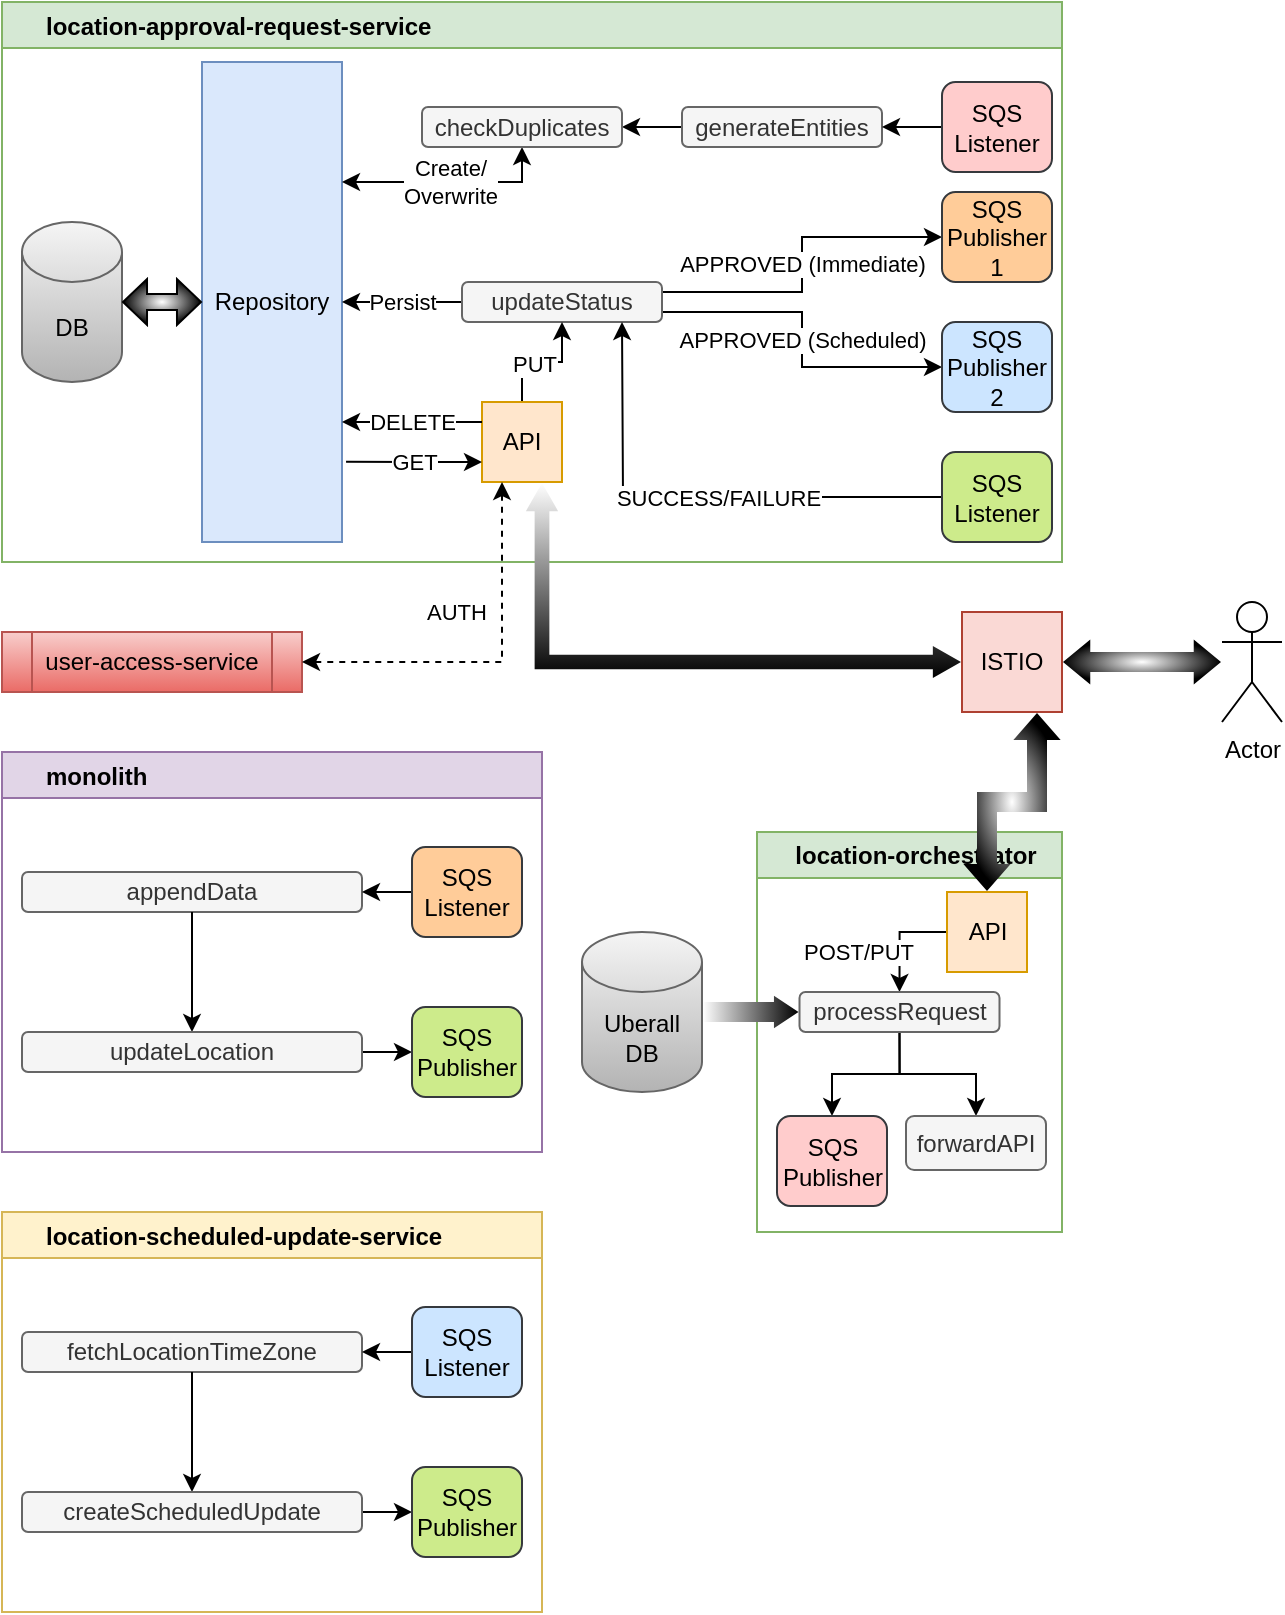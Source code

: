 <mxfile version="24.6.0" type="github">
  <diagram name="Page-1" id="uy1c65qr0_412VA4pGTI">
    <mxGraphModel dx="2314" dy="1034" grid="0" gridSize="10" guides="1" tooltips="1" connect="1" arrows="1" fold="1" page="1" pageScale="1" pageWidth="827" pageHeight="1169" math="0" shadow="0">
      <root>
        <mxCell id="0" />
        <mxCell id="1" parent="0" />
        <mxCell id="F-16jHLc1osroOxOCtXw-1" value="      location-approval-request-service" style="swimlane;align=left;fillColor=#d5e8d4;strokeColor=#82b366;" parent="1" vertex="1">
          <mxGeometry x="10" y="305" width="530" height="280" as="geometry" />
        </mxCell>
        <mxCell id="F-16jHLc1osroOxOCtXw-8" value="" style="edgeStyle=orthogonalEdgeStyle;rounded=0;orthogonalLoop=1;jettySize=auto;html=1;" parent="F-16jHLc1osroOxOCtXw-1" source="F-16jHLc1osroOxOCtXw-3" target="F-16jHLc1osroOxOCtXw-7" edge="1">
          <mxGeometry relative="1" as="geometry" />
        </mxCell>
        <mxCell id="F-16jHLc1osroOxOCtXw-3" value="generateEntities" style="rounded=1;whiteSpace=wrap;html=1;fillColor=#f5f5f5;fontColor=#333333;strokeColor=#666666;" parent="F-16jHLc1osroOxOCtXw-1" vertex="1">
          <mxGeometry x="340" y="52.5" width="100" height="20" as="geometry" />
        </mxCell>
        <mxCell id="F-16jHLc1osroOxOCtXw-4" value="Repository" style="rounded=0;whiteSpace=wrap;html=1;rotation=0;fillColor=#dae8fc;strokeColor=#6c8ebf;" parent="F-16jHLc1osroOxOCtXw-1" vertex="1">
          <mxGeometry x="100" y="30" width="70" height="240" as="geometry" />
        </mxCell>
        <mxCell id="F-16jHLc1osroOxOCtXw-5" value="DB" style="shape=cylinder3;whiteSpace=wrap;html=1;boundedLbl=1;backgroundOutline=1;size=15;fillColor=#f5f5f5;gradientColor=#b3b3b3;strokeColor=#666666;" parent="F-16jHLc1osroOxOCtXw-1" vertex="1">
          <mxGeometry x="10" y="110" width="50" height="80" as="geometry" />
        </mxCell>
        <mxCell id="F-16jHLc1osroOxOCtXw-6" value="" style="shape=flexArrow;endArrow=classic;startArrow=classic;html=1;rounded=0;entryX=0;entryY=0.5;entryDx=0;entryDy=0;exitX=1;exitY=0.5;exitDx=0;exitDy=0;exitPerimeter=0;endWidth=14;endSize=3.67;startWidth=14;startSize=3.67;width=8;fillColor=default;gradientColor=default;gradientDirection=radial;" parent="F-16jHLc1osroOxOCtXw-1" source="F-16jHLc1osroOxOCtXw-5" target="F-16jHLc1osroOxOCtXw-4" edge="1">
          <mxGeometry width="100" height="100" relative="1" as="geometry">
            <mxPoint x="230" y="160" as="sourcePoint" />
            <mxPoint x="330" y="60" as="targetPoint" />
          </mxGeometry>
        </mxCell>
        <mxCell id="F-16jHLc1osroOxOCtXw-76" value="Create/&lt;div&gt;Overwrite&lt;/div&gt;" style="edgeStyle=orthogonalEdgeStyle;rounded=0;orthogonalLoop=1;jettySize=auto;html=1;exitX=0.5;exitY=1;exitDx=0;exitDy=0;entryX=1;entryY=0.25;entryDx=0;entryDy=0;startArrow=classic;startFill=1;" parent="F-16jHLc1osroOxOCtXw-1" source="F-16jHLc1osroOxOCtXw-7" target="F-16jHLc1osroOxOCtXw-4" edge="1">
          <mxGeometry x="-0.009" relative="1" as="geometry">
            <Array as="points">
              <mxPoint x="260" y="90" />
            </Array>
            <mxPoint as="offset" />
          </mxGeometry>
        </mxCell>
        <mxCell id="F-16jHLc1osroOxOCtXw-7" value="checkDuplicates" style="rounded=1;whiteSpace=wrap;html=1;fillColor=#f5f5f5;fontColor=#333333;strokeColor=#666666;" parent="F-16jHLc1osroOxOCtXw-1" vertex="1">
          <mxGeometry x="210" y="52.5" width="100" height="20" as="geometry" />
        </mxCell>
        <mxCell id="F-16jHLc1osroOxOCtXw-47" value="Persist" style="edgeStyle=orthogonalEdgeStyle;rounded=0;orthogonalLoop=1;jettySize=auto;html=1;" parent="F-16jHLc1osroOxOCtXw-1" source="F-16jHLc1osroOxOCtXw-12" target="F-16jHLc1osroOxOCtXw-4" edge="1">
          <mxGeometry x="0.018" relative="1" as="geometry">
            <mxPoint as="offset" />
          </mxGeometry>
        </mxCell>
        <mxCell id="F-16jHLc1osroOxOCtXw-122" value="APPROVED (Immediate)" style="edgeStyle=orthogonalEdgeStyle;rounded=0;orthogonalLoop=1;jettySize=auto;html=1;exitX=1;exitY=0.25;exitDx=0;exitDy=0;entryX=0;entryY=0.5;entryDx=0;entryDy=0;" parent="F-16jHLc1osroOxOCtXw-1" source="F-16jHLc1osroOxOCtXw-12" target="F-16jHLc1osroOxOCtXw-64" edge="1">
          <mxGeometry relative="1" as="geometry" />
        </mxCell>
        <mxCell id="F-16jHLc1osroOxOCtXw-123" value="APPROVED (Scheduled)" style="edgeStyle=orthogonalEdgeStyle;rounded=0;orthogonalLoop=1;jettySize=auto;html=1;exitX=1;exitY=0.75;exitDx=0;exitDy=0;entryX=0;entryY=0.5;entryDx=0;entryDy=0;" parent="F-16jHLc1osroOxOCtXw-1" source="F-16jHLc1osroOxOCtXw-12" target="F-16jHLc1osroOxOCtXw-121" edge="1">
          <mxGeometry relative="1" as="geometry" />
        </mxCell>
        <mxCell id="F-16jHLc1osroOxOCtXw-12" value="updateStatus" style="rounded=1;whiteSpace=wrap;html=1;fillColor=#f5f5f5;fontColor=#333333;strokeColor=#666666;" parent="F-16jHLc1osroOxOCtXw-1" vertex="1">
          <mxGeometry x="230" y="140" width="100" height="20" as="geometry" />
        </mxCell>
        <mxCell id="F-16jHLc1osroOxOCtXw-64" value="SQS Publisher 1" style="rounded=1;whiteSpace=wrap;html=1;fillColor=#ffcc99;strokeColor=#36393d;" parent="F-16jHLc1osroOxOCtXw-1" vertex="1">
          <mxGeometry x="470" y="95" width="55" height="45" as="geometry" />
        </mxCell>
        <mxCell id="F-16jHLc1osroOxOCtXw-84" style="edgeStyle=orthogonalEdgeStyle;rounded=0;orthogonalLoop=1;jettySize=auto;html=1;exitX=0;exitY=0.5;exitDx=0;exitDy=0;entryX=0.5;entryY=1;entryDx=0;entryDy=0;" parent="F-16jHLc1osroOxOCtXw-1" source="F-16jHLc1osroOxOCtXw-65" edge="1">
          <mxGeometry relative="1" as="geometry">
            <mxPoint x="540" y="222.5" as="sourcePoint" />
            <mxPoint x="310" y="160" as="targetPoint" />
          </mxGeometry>
        </mxCell>
        <mxCell id="F-16jHLc1osroOxOCtXw-107" value="SUCCESS/FAILURE" style="edgeLabel;html=1;align=center;verticalAlign=middle;resizable=0;points=[];" parent="F-16jHLc1osroOxOCtXw-84" vertex="1" connectable="0">
          <mxGeometry x="-0.036" relative="1" as="geometry">
            <mxPoint x="7" as="offset" />
          </mxGeometry>
        </mxCell>
        <mxCell id="F-16jHLc1osroOxOCtXw-77" style="edgeStyle=orthogonalEdgeStyle;rounded=0;orthogonalLoop=1;jettySize=auto;html=1;exitX=0;exitY=0.5;exitDx=0;exitDy=0;entryX=1;entryY=0.5;entryDx=0;entryDy=0;" parent="F-16jHLc1osroOxOCtXw-1" source="F-16jHLc1osroOxOCtXw-75" target="F-16jHLc1osroOxOCtXw-3" edge="1">
          <mxGeometry relative="1" as="geometry" />
        </mxCell>
        <mxCell id="F-16jHLc1osroOxOCtXw-75" value="SQS&lt;div&gt;Listener&lt;/div&gt;" style="rounded=1;whiteSpace=wrap;html=1;fillColor=#ffcccc;strokeColor=#36393d;" parent="F-16jHLc1osroOxOCtXw-1" vertex="1">
          <mxGeometry x="470" y="40" width="55" height="45" as="geometry" />
        </mxCell>
        <mxCell id="F-16jHLc1osroOxOCtXw-103" style="edgeStyle=orthogonalEdgeStyle;rounded=0;orthogonalLoop=1;jettySize=auto;html=1;exitX=0.5;exitY=0;exitDx=0;exitDy=0;entryX=0.5;entryY=1;entryDx=0;entryDy=0;" parent="F-16jHLc1osroOxOCtXw-1" source="F-16jHLc1osroOxOCtXw-90" target="F-16jHLc1osroOxOCtXw-12" edge="1">
          <mxGeometry relative="1" as="geometry" />
        </mxCell>
        <mxCell id="F-16jHLc1osroOxOCtXw-104" value="PUT" style="edgeLabel;html=1;align=center;verticalAlign=middle;resizable=0;points=[];" parent="F-16jHLc1osroOxOCtXw-103" vertex="1" connectable="0">
          <mxGeometry x="-0.133" y="-1" relative="1" as="geometry">
            <mxPoint as="offset" />
          </mxGeometry>
        </mxCell>
        <mxCell id="F-16jHLc1osroOxOCtXw-90" value="API" style="rounded=0;whiteSpace=wrap;html=1;fillColor=#ffe6cc;strokeColor=#d79b00;" parent="F-16jHLc1osroOxOCtXw-1" vertex="1">
          <mxGeometry x="240" y="200" width="40" height="40" as="geometry" />
        </mxCell>
        <mxCell id="F-16jHLc1osroOxOCtXw-91" value="DELETE" style="edgeStyle=orthogonalEdgeStyle;rounded=0;orthogonalLoop=1;jettySize=auto;html=1;exitX=0;exitY=0.25;exitDx=0;exitDy=0;entryX=1;entryY=0.75;entryDx=0;entryDy=0;" parent="F-16jHLc1osroOxOCtXw-1" source="F-16jHLc1osroOxOCtXw-90" target="F-16jHLc1osroOxOCtXw-4" edge="1">
          <mxGeometry relative="1" as="geometry" />
        </mxCell>
        <mxCell id="F-16jHLc1osroOxOCtXw-94" value="GET" style="edgeStyle=orthogonalEdgeStyle;rounded=0;orthogonalLoop=1;jettySize=auto;html=1;exitX=0;exitY=0.75;exitDx=0;exitDy=0;entryX=1.029;entryY=0.833;entryDx=0;entryDy=0;entryPerimeter=0;startArrow=classic;startFill=1;endArrow=none;endFill=0;" parent="F-16jHLc1osroOxOCtXw-1" source="F-16jHLc1osroOxOCtXw-90" target="F-16jHLc1osroOxOCtXw-4" edge="1">
          <mxGeometry relative="1" as="geometry" />
        </mxCell>
        <mxCell id="F-16jHLc1osroOxOCtXw-65" value="SQS&lt;div&gt;Listener&lt;/div&gt;" style="rounded=1;whiteSpace=wrap;html=1;fillColor=#cdeb8b;strokeColor=#36393d;" parent="F-16jHLc1osroOxOCtXw-1" vertex="1">
          <mxGeometry x="470" y="225" width="55" height="45" as="geometry" />
        </mxCell>
        <mxCell id="F-16jHLc1osroOxOCtXw-121" value="SQS Publisher 2" style="rounded=1;whiteSpace=wrap;html=1;fillColor=#cce5ff;strokeColor=#36393d;" parent="F-16jHLc1osroOxOCtXw-1" vertex="1">
          <mxGeometry x="470" y="160" width="55" height="45" as="geometry" />
        </mxCell>
        <mxCell id="F-16jHLc1osroOxOCtXw-100" value="&amp;nbsp; &amp;nbsp; &amp;nbsp;location-orchestrator" style="swimlane;whiteSpace=wrap;html=1;align=left;fillColor=#d5e8d4;strokeColor=#82b366;" parent="1" vertex="1">
          <mxGeometry x="387.5" y="720" width="152.5" height="200" as="geometry" />
        </mxCell>
        <mxCell id="F-16jHLc1osroOxOCtXw-119" style="edgeStyle=orthogonalEdgeStyle;rounded=0;orthogonalLoop=1;jettySize=auto;html=1;exitX=0;exitY=0.5;exitDx=0;exitDy=0;entryX=0.5;entryY=0;entryDx=0;entryDy=0;" parent="F-16jHLc1osroOxOCtXw-100" source="F-16jHLc1osroOxOCtXw-102" target="F-16jHLc1osroOxOCtXw-110" edge="1">
          <mxGeometry relative="1" as="geometry" />
        </mxCell>
        <mxCell id="F-16jHLc1osroOxOCtXw-120" value="POST/PUT" style="edgeLabel;html=1;align=center;verticalAlign=middle;resizable=0;points=[];" parent="F-16jHLc1osroOxOCtXw-119" vertex="1" connectable="0">
          <mxGeometry x="0.329" y="3" relative="1" as="geometry">
            <mxPoint x="-24" y="-2" as="offset" />
          </mxGeometry>
        </mxCell>
        <mxCell id="F-16jHLc1osroOxOCtXw-102" value="API" style="rounded=0;whiteSpace=wrap;html=1;fillColor=#ffe6cc;strokeColor=#d79b00;" parent="F-16jHLc1osroOxOCtXw-100" vertex="1">
          <mxGeometry x="95" y="30" width="40" height="40" as="geometry" />
        </mxCell>
        <mxCell id="F-16jHLc1osroOxOCtXw-114" style="edgeStyle=orthogonalEdgeStyle;rounded=0;orthogonalLoop=1;jettySize=auto;html=1;exitX=0.5;exitY=1;exitDx=0;exitDy=0;entryX=0.5;entryY=0;entryDx=0;entryDy=0;" parent="F-16jHLc1osroOxOCtXw-100" source="F-16jHLc1osroOxOCtXw-110" target="F-16jHLc1osroOxOCtXw-111" edge="1">
          <mxGeometry relative="1" as="geometry" />
        </mxCell>
        <mxCell id="F-16jHLc1osroOxOCtXw-115" style="edgeStyle=orthogonalEdgeStyle;rounded=0;orthogonalLoop=1;jettySize=auto;html=1;exitX=0.5;exitY=1;exitDx=0;exitDy=0;entryX=0.5;entryY=0;entryDx=0;entryDy=0;" parent="F-16jHLc1osroOxOCtXw-100" source="F-16jHLc1osroOxOCtXw-110" target="F-16jHLc1osroOxOCtXw-112" edge="1">
          <mxGeometry relative="1" as="geometry" />
        </mxCell>
        <mxCell id="F-16jHLc1osroOxOCtXw-110" value="processRequest" style="rounded=1;whiteSpace=wrap;html=1;fillColor=#f5f5f5;fontColor=#333333;strokeColor=#666666;" parent="F-16jHLc1osroOxOCtXw-100" vertex="1">
          <mxGeometry x="21.25" y="80" width="100" height="20" as="geometry" />
        </mxCell>
        <mxCell id="F-16jHLc1osroOxOCtXw-111" value="SQS&lt;div&gt;Publisher&lt;/div&gt;" style="rounded=1;whiteSpace=wrap;html=1;fillColor=#ffcccc;strokeColor=#36393d;" parent="F-16jHLc1osroOxOCtXw-100" vertex="1">
          <mxGeometry x="10" y="142" width="55" height="45" as="geometry" />
        </mxCell>
        <mxCell id="F-16jHLc1osroOxOCtXw-112" value="forwardAPI" style="rounded=1;whiteSpace=wrap;html=1;fillColor=#f5f5f5;fontColor=#333333;strokeColor=#666666;" parent="F-16jHLc1osroOxOCtXw-100" vertex="1">
          <mxGeometry x="74.5" y="142" width="70" height="27" as="geometry" />
        </mxCell>
        <mxCell id="F-16jHLc1osroOxOCtXw-129" style="edgeStyle=orthogonalEdgeStyle;rounded=0;orthogonalLoop=1;jettySize=auto;html=1;entryX=1;entryY=0.5;entryDx=0;entryDy=0;shape=flexArrow;startArrow=block;endWidth=11.579;endSize=4.211;startWidth=11.579;startSize=4.211;fillColor=default;gradientColor=default;strokeColor=none;gradientDirection=radial;" parent="1" source="F-16jHLc1osroOxOCtXw-2" target="F-16jHLc1osroOxOCtXw-96" edge="1">
          <mxGeometry relative="1" as="geometry" />
        </mxCell>
        <mxCell id="F-16jHLc1osroOxOCtXw-2" value="Actor" style="shape=umlActor;verticalLabelPosition=bottom;verticalAlign=top;html=1;outlineConnect=0;" parent="1" vertex="1">
          <mxGeometry x="620" y="605" width="30" height="60" as="geometry" />
        </mxCell>
        <mxCell id="F-16jHLc1osroOxOCtXw-31" value="      location-scheduled-update-service" style="swimlane;align=left;fillColor=#fff2cc;strokeColor=#d6b656;" parent="1" vertex="1">
          <mxGeometry x="10" y="910" width="270" height="200" as="geometry" />
        </mxCell>
        <mxCell id="F-16jHLc1osroOxOCtXw-33" value="fetchLocationTimeZone" style="rounded=1;whiteSpace=wrap;html=1;fillColor=#f5f5f5;fontColor=#333333;strokeColor=#666666;" parent="F-16jHLc1osroOxOCtXw-31" vertex="1">
          <mxGeometry x="10" y="60" width="170" height="20" as="geometry" />
        </mxCell>
        <mxCell id="F-16jHLc1osroOxOCtXw-49" value="" style="edgeStyle=orthogonalEdgeStyle;rounded=0;orthogonalLoop=1;jettySize=auto;html=1;" parent="F-16jHLc1osroOxOCtXw-31" source="F-16jHLc1osroOxOCtXw-33" target="F-16jHLc1osroOxOCtXw-34" edge="1">
          <mxGeometry relative="1" as="geometry">
            <mxPoint x="195" y="760" as="sourcePoint" />
            <mxPoint x="220" y="830" as="targetPoint" />
          </mxGeometry>
        </mxCell>
        <mxCell id="F-16jHLc1osroOxOCtXw-55" value="" style="edgeStyle=orthogonalEdgeStyle;rounded=0;orthogonalLoop=1;jettySize=auto;html=1;" parent="F-16jHLc1osroOxOCtXw-31" source="F-16jHLc1osroOxOCtXw-34" target="F-16jHLc1osroOxOCtXw-50" edge="1">
          <mxGeometry relative="1" as="geometry" />
        </mxCell>
        <mxCell id="F-16jHLc1osroOxOCtXw-34" value="createScheduledUpdate" style="rounded=1;whiteSpace=wrap;html=1;fillColor=#f5f5f5;fontColor=#333333;strokeColor=#666666;" parent="F-16jHLc1osroOxOCtXw-31" vertex="1">
          <mxGeometry x="10" y="140" width="170" height="20" as="geometry" />
        </mxCell>
        <mxCell id="F-16jHLc1osroOxOCtXw-50" value="SQS Publisher" style="rounded=1;whiteSpace=wrap;html=1;fillColor=#cdeb8b;strokeColor=#36393d;" parent="F-16jHLc1osroOxOCtXw-31" vertex="1">
          <mxGeometry x="205" y="127.5" width="55" height="45" as="geometry" />
        </mxCell>
        <mxCell id="F-16jHLc1osroOxOCtXw-54" value="" style="edgeStyle=orthogonalEdgeStyle;rounded=0;orthogonalLoop=1;jettySize=auto;html=1;" parent="F-16jHLc1osroOxOCtXw-31" source="F-16jHLc1osroOxOCtXw-51" target="F-16jHLc1osroOxOCtXw-33" edge="1">
          <mxGeometry relative="1" as="geometry" />
        </mxCell>
        <mxCell id="F-16jHLc1osroOxOCtXw-51" value="SQS&lt;div&gt;Listener&lt;/div&gt;" style="rounded=1;whiteSpace=wrap;html=1;fillColor=#cce5ff;strokeColor=#36393d;" parent="F-16jHLc1osroOxOCtXw-31" vertex="1">
          <mxGeometry x="205" y="47.5" width="55" height="45" as="geometry" />
        </mxCell>
        <mxCell id="F-16jHLc1osroOxOCtXw-56" value="      monolith" style="swimlane;align=left;fillColor=#e1d5e7;strokeColor=#9673a6;" parent="1" vertex="1">
          <mxGeometry x="10" y="680" width="270" height="200" as="geometry" />
        </mxCell>
        <mxCell id="F-16jHLc1osroOxOCtXw-57" value="appendData" style="rounded=1;whiteSpace=wrap;html=1;fillColor=#f5f5f5;fontColor=#333333;strokeColor=#666666;" parent="F-16jHLc1osroOxOCtXw-56" vertex="1">
          <mxGeometry x="10" y="60" width="170" height="20" as="geometry" />
        </mxCell>
        <mxCell id="F-16jHLc1osroOxOCtXw-58" value="" style="edgeStyle=orthogonalEdgeStyle;rounded=0;orthogonalLoop=1;jettySize=auto;html=1;" parent="F-16jHLc1osroOxOCtXw-56" source="F-16jHLc1osroOxOCtXw-57" target="F-16jHLc1osroOxOCtXw-60" edge="1">
          <mxGeometry relative="1" as="geometry">
            <mxPoint x="195" y="760" as="sourcePoint" />
            <mxPoint x="220" y="830" as="targetPoint" />
          </mxGeometry>
        </mxCell>
        <mxCell id="F-16jHLc1osroOxOCtXw-59" value="" style="edgeStyle=orthogonalEdgeStyle;rounded=0;orthogonalLoop=1;jettySize=auto;html=1;" parent="F-16jHLc1osroOxOCtXw-56" source="F-16jHLc1osroOxOCtXw-60" target="F-16jHLc1osroOxOCtXw-61" edge="1">
          <mxGeometry relative="1" as="geometry" />
        </mxCell>
        <mxCell id="F-16jHLc1osroOxOCtXw-60" value="updateLocation" style="rounded=1;whiteSpace=wrap;html=1;fillColor=#f5f5f5;fontColor=#333333;strokeColor=#666666;" parent="F-16jHLc1osroOxOCtXw-56" vertex="1">
          <mxGeometry x="10" y="140" width="170" height="20" as="geometry" />
        </mxCell>
        <mxCell id="F-16jHLc1osroOxOCtXw-61" value="SQS Publisher" style="rounded=1;whiteSpace=wrap;html=1;fillColor=#cdeb8b;strokeColor=#36393d;" parent="F-16jHLc1osroOxOCtXw-56" vertex="1">
          <mxGeometry x="205" y="127.5" width="55" height="45" as="geometry" />
        </mxCell>
        <mxCell id="F-16jHLc1osroOxOCtXw-62" value="" style="edgeStyle=orthogonalEdgeStyle;rounded=0;orthogonalLoop=1;jettySize=auto;html=1;" parent="F-16jHLc1osroOxOCtXw-56" source="F-16jHLc1osroOxOCtXw-63" target="F-16jHLc1osroOxOCtXw-57" edge="1">
          <mxGeometry relative="1" as="geometry" />
        </mxCell>
        <mxCell id="F-16jHLc1osroOxOCtXw-63" value="SQS&lt;div&gt;Listener&lt;/div&gt;" style="rounded=1;whiteSpace=wrap;html=1;fillColor=#ffcc99;strokeColor=#36393d;" parent="F-16jHLc1osroOxOCtXw-56" vertex="1">
          <mxGeometry x="205" y="47.5" width="55" height="45" as="geometry" />
        </mxCell>
        <mxCell id="F-16jHLc1osroOxOCtXw-130" style="edgeStyle=orthogonalEdgeStyle;rounded=0;orthogonalLoop=1;jettySize=auto;html=1;exitX=0.75;exitY=1;exitDx=0;exitDy=0;entryX=0.5;entryY=0;entryDx=0;entryDy=0;shape=flexArrow;startArrow=block;startWidth=12.632;startSize=4.158;endWidth=12.632;endSize=4.158;fillColor=default;gradientColor=default;strokeColor=none;gradientDirection=radial;" parent="1" source="F-16jHLc1osroOxOCtXw-96" target="F-16jHLc1osroOxOCtXw-102" edge="1">
          <mxGeometry relative="1" as="geometry">
            <Array as="points">
              <mxPoint x="527" y="705" />
              <mxPoint x="503" y="705" />
            </Array>
          </mxGeometry>
        </mxCell>
        <mxCell id="F-16jHLc1osroOxOCtXw-131" style="edgeStyle=orthogonalEdgeStyle;rounded=0;orthogonalLoop=1;jettySize=auto;html=1;exitX=0;exitY=0.5;exitDx=0;exitDy=0;shape=flexArrow;startArrow=block;width=7.368;endSize=4.358;endWidth=7.756;entryX=0.75;entryY=1;entryDx=0;entryDy=0;startSize=4.358;startWidth=7.756;fillColor=default;gradientColor=default;strokeColor=none;gradientDirection=south;" parent="1" source="F-16jHLc1osroOxOCtXw-96" target="F-16jHLc1osroOxOCtXw-90" edge="1">
          <mxGeometry relative="1" as="geometry">
            <mxPoint x="280" y="550" as="targetPoint" />
          </mxGeometry>
        </mxCell>
        <mxCell id="F-16jHLc1osroOxOCtXw-96" value="ISTIO" style="rounded=0;whiteSpace=wrap;html=1;fillColor=#fad9d5;strokeColor=#ae4132;" parent="1" vertex="1">
          <mxGeometry x="490" y="610" width="50" height="50" as="geometry" />
        </mxCell>
        <mxCell id="F-16jHLc1osroOxOCtXw-101" value="Uberall&lt;div&gt;DB&lt;/div&gt;" style="shape=cylinder3;whiteSpace=wrap;html=1;boundedLbl=1;backgroundOutline=1;size=15;fillColor=#f5f5f5;gradientColor=#b3b3b3;strokeColor=#666666;" parent="1" vertex="1">
          <mxGeometry x="300" y="770" width="60" height="80" as="geometry" />
        </mxCell>
        <mxCell id="F-16jHLc1osroOxOCtXw-116" style="edgeStyle=orthogonalEdgeStyle;rounded=0;orthogonalLoop=1;jettySize=auto;html=1;shape=flexArrow;endWidth=5.263;endSize=3.758;entryX=0;entryY=0.5;entryDx=0;entryDy=0;gradientDirection=east;fillColor=default;gradientColor=default;strokeColor=none;" parent="1" source="F-16jHLc1osroOxOCtXw-101" target="F-16jHLc1osroOxOCtXw-110" edge="1">
          <mxGeometry relative="1" as="geometry">
            <Array as="points">
              <mxPoint x="380" y="810" />
              <mxPoint x="380" y="810" />
            </Array>
          </mxGeometry>
        </mxCell>
        <mxCell id="F-16jHLc1osroOxOCtXw-124" value="user-access-service" style="shape=process;whiteSpace=wrap;html=1;backgroundOutline=1;fillColor=#f8cecc;strokeColor=#b85450;gradientColor=#ea6b66;" parent="1" vertex="1">
          <mxGeometry x="10" y="620" width="150" height="30" as="geometry" />
        </mxCell>
        <mxCell id="F-16jHLc1osroOxOCtXw-125" style="edgeStyle=orthogonalEdgeStyle;rounded=0;orthogonalLoop=1;jettySize=auto;html=1;exitX=0.25;exitY=1;exitDx=0;exitDy=0;entryX=1;entryY=0.5;entryDx=0;entryDy=0;dashed=1;startArrow=classic;startFill=1;" parent="1" source="F-16jHLc1osroOxOCtXw-90" target="F-16jHLc1osroOxOCtXw-124" edge="1">
          <mxGeometry relative="1" as="geometry" />
        </mxCell>
        <mxCell id="F-16jHLc1osroOxOCtXw-126" value="AUTH" style="edgeLabel;html=1;align=center;verticalAlign=middle;resizable=0;points=[];" parent="F-16jHLc1osroOxOCtXw-125" vertex="1" connectable="0">
          <mxGeometry x="0.22" y="-2" relative="1" as="geometry">
            <mxPoint x="3" y="-23" as="offset" />
          </mxGeometry>
        </mxCell>
      </root>
    </mxGraphModel>
  </diagram>
</mxfile>
